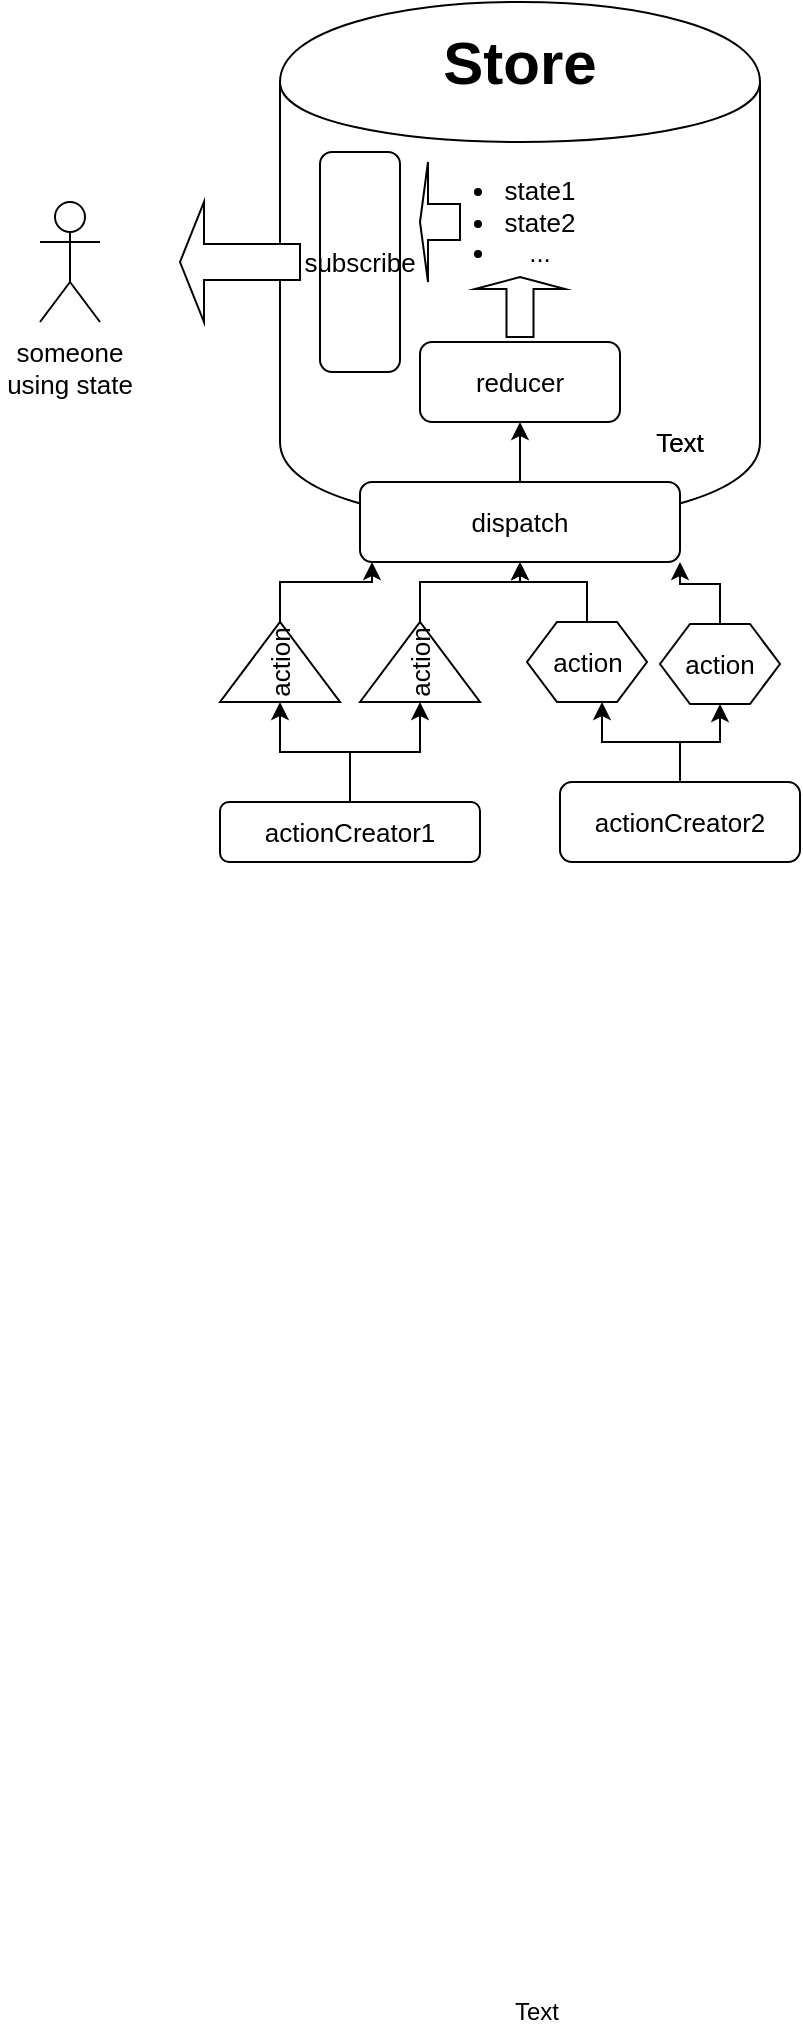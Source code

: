 <mxfile version="13.1.3">
    <diagram id="6hGFLwfOUW9BJ-s0fimq" name="Page-1">
        <mxGraphModel dx="792" dy="572" grid="1" gridSize="10" guides="1" tooltips="1" connect="1" arrows="1" fold="1" page="1" pageScale="1" pageWidth="827" pageHeight="1169" math="0" shadow="0">
            <root>
                <mxCell id="0"/>
                <mxCell id="1" parent="0"/>
                <mxCell id="2" value="" style="shape=cylinder;whiteSpace=wrap;html=1;boundedLbl=1;backgroundOutline=1;" parent="1" vertex="1">
                    <mxGeometry x="230" y="70" width="240" height="260" as="geometry"/>
                </mxCell>
                <mxCell id="3" value="Store&lt;br style=&quot;font-size: 30px;&quot;&gt;" style="text;html=1;strokeColor=none;fillColor=none;align=center;verticalAlign=middle;whiteSpace=wrap;rounded=0;fontSize=30;fontStyle=1" parent="1" vertex="1">
                    <mxGeometry x="330" y="90" width="40" height="20" as="geometry"/>
                </mxCell>
                <mxCell id="4" value="&lt;ul style=&quot;font-size: 13px;&quot;&gt;&lt;li style=&quot;font-size: 13px;&quot;&gt;state1&lt;/li&gt;&lt;li style=&quot;font-size: 13px;&quot;&gt;state2&lt;/li&gt;&lt;li style=&quot;font-size: 13px;&quot;&gt;...&lt;/li&gt;&lt;/ul&gt;" style="text;html=1;strokeColor=none;fillColor=none;align=center;verticalAlign=middle;whiteSpace=wrap;rounded=0;fontSize=13;" parent="1" vertex="1">
                    <mxGeometry x="320" y="170" width="40" height="20" as="geometry"/>
                </mxCell>
                <mxCell id="6" value="reducer" style="rounded=1;whiteSpace=wrap;html=1;fontSize=13;" parent="1" vertex="1">
                    <mxGeometry x="300" y="240" width="100" height="40" as="geometry"/>
                </mxCell>
                <mxCell id="29" style="edgeStyle=orthogonalEdgeStyle;rounded=0;orthogonalLoop=1;jettySize=auto;html=1;fontSize=13;" parent="1" source="7" target="6" edge="1">
                    <mxGeometry relative="1" as="geometry"/>
                </mxCell>
                <mxCell id="7" value="dispatch" style="rounded=1;whiteSpace=wrap;html=1;fontSize=13;" parent="1" vertex="1">
                    <mxGeometry x="270" y="310" width="160" height="40" as="geometry"/>
                </mxCell>
                <mxCell id="8" value="subscribe" style="rounded=1;whiteSpace=wrap;html=1;fontSize=13;" parent="1" vertex="1">
                    <mxGeometry x="250" y="145" width="40" height="110" as="geometry"/>
                </mxCell>
                <mxCell id="20" style="edgeStyle=orthogonalEdgeStyle;rounded=0;orthogonalLoop=1;jettySize=auto;html=1;entryX=0;entryY=0.5;entryDx=0;entryDy=0;fontSize=13;" parent="1" source="9" target="11" edge="1">
                    <mxGeometry relative="1" as="geometry"/>
                </mxCell>
                <mxCell id="21" style="edgeStyle=orthogonalEdgeStyle;rounded=0;orthogonalLoop=1;jettySize=auto;html=1;entryX=0;entryY=0.5;entryDx=0;entryDy=0;fontSize=13;" parent="1" source="9" target="15" edge="1">
                    <mxGeometry relative="1" as="geometry"/>
                </mxCell>
                <mxCell id="9" value="actionCreator1" style="rounded=1;whiteSpace=wrap;html=1;fontSize=13;" parent="1" vertex="1">
                    <mxGeometry x="200" y="470" width="130" height="30" as="geometry"/>
                </mxCell>
                <mxCell id="28" style="edgeStyle=orthogonalEdgeStyle;rounded=0;orthogonalLoop=1;jettySize=auto;html=1;fontSize=13;" parent="1" source="11" edge="1">
                    <mxGeometry relative="1" as="geometry">
                        <mxPoint x="276" y="350" as="targetPoint"/>
                        <Array as="points">
                            <mxPoint x="230" y="360"/>
                            <mxPoint x="276" y="360"/>
                        </Array>
                    </mxGeometry>
                </mxCell>
                <mxCell id="11" value="action" style="triangle;whiteSpace=wrap;html=1;fontSize=13;rotation=-90;" parent="1" vertex="1">
                    <mxGeometry x="210" y="370" width="40" height="60" as="geometry"/>
                </mxCell>
                <mxCell id="24" style="edgeStyle=orthogonalEdgeStyle;rounded=0;orthogonalLoop=1;jettySize=auto;html=1;entryX=0.5;entryY=1;entryDx=0;entryDy=0;fontSize=13;" parent="1" source="15" target="7" edge="1">
                    <mxGeometry relative="1" as="geometry"/>
                </mxCell>
                <mxCell id="15" value="action" style="triangle;whiteSpace=wrap;html=1;fontSize=13;rotation=-90;" parent="1" vertex="1">
                    <mxGeometry x="280" y="370" width="40" height="60" as="geometry"/>
                </mxCell>
                <mxCell id="26" style="edgeStyle=orthogonalEdgeStyle;rounded=0;orthogonalLoop=1;jettySize=auto;html=1;entryX=0.5;entryY=1;entryDx=0;entryDy=0;fontSize=13;" parent="1" source="17" target="7" edge="1">
                    <mxGeometry relative="1" as="geometry"/>
                </mxCell>
                <mxCell id="17" value="action" style="shape=hexagon;perimeter=hexagonPerimeter2;whiteSpace=wrap;html=1;fontSize=13;" parent="1" vertex="1">
                    <mxGeometry x="353.5" y="380" width="60" height="40" as="geometry"/>
                </mxCell>
                <mxCell id="27" style="edgeStyle=orthogonalEdgeStyle;rounded=0;orthogonalLoop=1;jettySize=auto;html=1;entryX=1;entryY=1;entryDx=0;entryDy=0;fontSize=13;" parent="1" source="18" target="7" edge="1">
                    <mxGeometry relative="1" as="geometry"/>
                </mxCell>
                <mxCell id="18" value="action" style="shape=hexagon;perimeter=hexagonPerimeter2;whiteSpace=wrap;html=1;fontSize=13;" parent="1" vertex="1">
                    <mxGeometry x="420" y="381" width="60" height="40" as="geometry"/>
                </mxCell>
                <mxCell id="22" style="edgeStyle=orthogonalEdgeStyle;rounded=0;orthogonalLoop=1;jettySize=auto;html=1;entryX=0.625;entryY=1;entryDx=0;entryDy=0;fontSize=13;" parent="1" source="19" target="17" edge="1">
                    <mxGeometry relative="1" as="geometry"/>
                </mxCell>
                <mxCell id="23" style="edgeStyle=orthogonalEdgeStyle;rounded=0;orthogonalLoop=1;jettySize=auto;html=1;entryX=0.5;entryY=1;entryDx=0;entryDy=0;fontSize=13;" parent="1" source="19" target="18" edge="1">
                    <mxGeometry relative="1" as="geometry"/>
                </mxCell>
                <mxCell id="19" value="actionCreator2" style="rounded=1;whiteSpace=wrap;html=1;fontSize=13;" parent="1" vertex="1">
                    <mxGeometry x="370" y="460" width="120" height="40" as="geometry"/>
                </mxCell>
                <mxCell id="30" value="" style="shape=singleArrow;whiteSpace=wrap;html=1;fontSize=13;rotation=-90;" parent="1" vertex="1">
                    <mxGeometry x="335" y="200" width="30" height="45" as="geometry"/>
                </mxCell>
                <mxCell id="31" value="" style="shape=singleArrow;direction=west;whiteSpace=wrap;html=1;fontSize=13;" parent="1" vertex="1">
                    <mxGeometry x="300" y="150" width="20" height="60" as="geometry"/>
                </mxCell>
                <mxCell id="32" value="" style="shape=singleArrow;direction=west;whiteSpace=wrap;html=1;fontSize=13;" parent="1" vertex="1">
                    <mxGeometry x="180" y="170" width="60" height="60" as="geometry"/>
                </mxCell>
                <mxCell id="33" value="" style="shape=umlActor;verticalLabelPosition=bottom;labelBackgroundColor=#ffffff;verticalAlign=top;html=1;outlineConnect=0;fontSize=13;" parent="1" vertex="1">
                    <mxGeometry x="110" y="170" width="30" height="60" as="geometry"/>
                </mxCell>
                <mxCell id="34" value="Text" style="text;html=1;strokeColor=none;fillColor=none;align=center;verticalAlign=middle;whiteSpace=wrap;rounded=0;fontSize=13;" parent="1" vertex="1">
                    <mxGeometry x="410" y="280" width="40" height="20" as="geometry"/>
                </mxCell>
                <mxCell id="35" value="Text" style="text;html=1;strokeColor=none;fillColor=none;align=center;verticalAlign=middle;whiteSpace=wrap;rounded=0;fontSize=13;" parent="1" vertex="1">
                    <mxGeometry x="410" y="280" width="40" height="20" as="geometry"/>
                </mxCell>
                <mxCell id="36" value="someone&lt;br&gt;using state" style="text;html=1;strokeColor=none;fillColor=none;align=center;verticalAlign=middle;whiteSpace=wrap;rounded=0;fontSize=13;" parent="1" vertex="1">
                    <mxGeometry x="90" y="235" width="70" height="35" as="geometry"/>
                </mxCell>
                <mxCell id="65" value="Text" style="text;html=1;align=center;verticalAlign=middle;resizable=0;points=[];autosize=1;" vertex="1" parent="1">
                    <mxGeometry x="338" y="1065" width="40" height="20" as="geometry"/>
                </mxCell>
            </root>
        </mxGraphModel>
    </diagram>
</mxfile>

